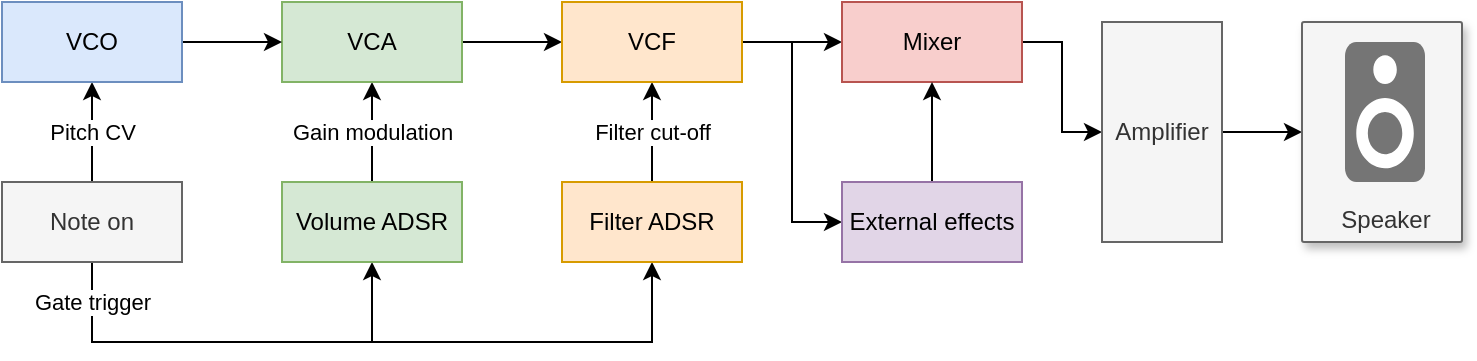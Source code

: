 <mxfile version="13.0.3" type="device"><diagram id="V-0xoJ0jAnjGiVHJaER1" name="Page-1"><mxGraphModel dx="1024" dy="592" grid="1" gridSize="10" guides="1" tooltips="1" connect="1" arrows="1" fold="1" page="1" pageScale="1" pageWidth="1500" pageHeight="800" math="0" shadow="0"><root><mxCell id="0"/><mxCell id="1" parent="0"/><mxCell id="vCgEwkWxDlc7qwbGwKHC-7" value="Pitch CV" style="edgeStyle=orthogonalEdgeStyle;rounded=0;orthogonalLoop=1;jettySize=auto;html=1;" edge="1" parent="1" source="vCgEwkWxDlc7qwbGwKHC-1" target="vCgEwkWxDlc7qwbGwKHC-5"><mxGeometry relative="1" as="geometry"/></mxCell><mxCell id="vCgEwkWxDlc7qwbGwKHC-25" style="edgeStyle=orthogonalEdgeStyle;rounded=0;orthogonalLoop=1;jettySize=auto;html=1;exitX=0.5;exitY=1;exitDx=0;exitDy=0;entryX=0.5;entryY=1;entryDx=0;entryDy=0;" edge="1" parent="1" source="vCgEwkWxDlc7qwbGwKHC-1" target="vCgEwkWxDlc7qwbGwKHC-2"><mxGeometry relative="1" as="geometry"><Array as="points"><mxPoint x="255" y="390"/><mxPoint x="395" y="390"/></Array></mxGeometry></mxCell><mxCell id="vCgEwkWxDlc7qwbGwKHC-26" style="edgeStyle=orthogonalEdgeStyle;rounded=0;orthogonalLoop=1;jettySize=auto;html=1;exitX=0.5;exitY=1;exitDx=0;exitDy=0;entryX=0.5;entryY=1;entryDx=0;entryDy=0;" edge="1" parent="1" source="vCgEwkWxDlc7qwbGwKHC-1" target="vCgEwkWxDlc7qwbGwKHC-3"><mxGeometry relative="1" as="geometry"><Array as="points"><mxPoint x="255" y="390"/><mxPoint x="535" y="390"/></Array></mxGeometry></mxCell><mxCell id="vCgEwkWxDlc7qwbGwKHC-28" value="Gate trigger" style="edgeLabel;html=1;align=center;verticalAlign=middle;resizable=0;points=[];" vertex="1" connectable="0" parent="vCgEwkWxDlc7qwbGwKHC-26"><mxGeometry x="-0.486" y="-1" relative="1" as="geometry"><mxPoint x="-53" y="-21" as="offset"/></mxGeometry></mxCell><mxCell id="vCgEwkWxDlc7qwbGwKHC-1" value="Note on" style="rounded=0;whiteSpace=wrap;html=1;fillColor=#f5f5f5;strokeColor=#666666;fontColor=#333333;" vertex="1" parent="1"><mxGeometry x="210" y="310" width="90" height="40" as="geometry"/></mxCell><mxCell id="vCgEwkWxDlc7qwbGwKHC-10" value="Gain modulation" style="edgeStyle=orthogonalEdgeStyle;rounded=0;orthogonalLoop=1;jettySize=auto;html=1;exitX=0.5;exitY=0;exitDx=0;exitDy=0;entryX=0.5;entryY=1;entryDx=0;entryDy=0;" edge="1" parent="1" source="vCgEwkWxDlc7qwbGwKHC-2" target="vCgEwkWxDlc7qwbGwKHC-4"><mxGeometry relative="1" as="geometry"/></mxCell><mxCell id="vCgEwkWxDlc7qwbGwKHC-2" value="Volume ADSR" style="rounded=0;whiteSpace=wrap;html=1;fillColor=#d5e8d4;strokeColor=#82b366;" vertex="1" parent="1"><mxGeometry x="350" y="310" width="90" height="40" as="geometry"/></mxCell><mxCell id="vCgEwkWxDlc7qwbGwKHC-11" value="Filter cut-off" style="edgeStyle=orthogonalEdgeStyle;rounded=0;orthogonalLoop=1;jettySize=auto;html=1;exitX=0.5;exitY=0;exitDx=0;exitDy=0;entryX=0.5;entryY=1;entryDx=0;entryDy=0;" edge="1" parent="1" source="vCgEwkWxDlc7qwbGwKHC-3" target="vCgEwkWxDlc7qwbGwKHC-6"><mxGeometry relative="1" as="geometry"/></mxCell><mxCell id="vCgEwkWxDlc7qwbGwKHC-3" value="Filter ADSR" style="rounded=0;whiteSpace=wrap;html=1;fillColor=#ffe6cc;strokeColor=#d79b00;" vertex="1" parent="1"><mxGeometry x="490" y="310" width="90" height="40" as="geometry"/></mxCell><mxCell id="vCgEwkWxDlc7qwbGwKHC-13" style="edgeStyle=orthogonalEdgeStyle;rounded=0;orthogonalLoop=1;jettySize=auto;html=1;exitX=1;exitY=0.5;exitDx=0;exitDy=0;entryX=0;entryY=0.5;entryDx=0;entryDy=0;" edge="1" parent="1" source="vCgEwkWxDlc7qwbGwKHC-4" target="vCgEwkWxDlc7qwbGwKHC-6"><mxGeometry relative="1" as="geometry"/></mxCell><mxCell id="vCgEwkWxDlc7qwbGwKHC-4" value="VCA" style="rounded=0;whiteSpace=wrap;html=1;fillColor=#d5e8d4;strokeColor=#82b366;" vertex="1" parent="1"><mxGeometry x="350" y="220" width="90" height="40" as="geometry"/></mxCell><mxCell id="vCgEwkWxDlc7qwbGwKHC-12" style="edgeStyle=orthogonalEdgeStyle;rounded=0;orthogonalLoop=1;jettySize=auto;html=1;exitX=1;exitY=0.5;exitDx=0;exitDy=0;entryX=0;entryY=0.5;entryDx=0;entryDy=0;" edge="1" parent="1" source="vCgEwkWxDlc7qwbGwKHC-5" target="vCgEwkWxDlc7qwbGwKHC-4"><mxGeometry relative="1" as="geometry"/></mxCell><mxCell id="vCgEwkWxDlc7qwbGwKHC-5" value="VCO" style="rounded=0;whiteSpace=wrap;html=1;fillColor=#dae8fc;strokeColor=#6c8ebf;" vertex="1" parent="1"><mxGeometry x="210" y="220" width="90" height="40" as="geometry"/></mxCell><mxCell id="vCgEwkWxDlc7qwbGwKHC-15" style="edgeStyle=orthogonalEdgeStyle;rounded=0;orthogonalLoop=1;jettySize=auto;html=1;exitX=1;exitY=0.5;exitDx=0;exitDy=0;entryX=0;entryY=0.5;entryDx=0;entryDy=0;" edge="1" parent="1" source="vCgEwkWxDlc7qwbGwKHC-6" target="vCgEwkWxDlc7qwbGwKHC-14"><mxGeometry relative="1" as="geometry"/></mxCell><mxCell id="vCgEwkWxDlc7qwbGwKHC-17" style="edgeStyle=orthogonalEdgeStyle;rounded=0;orthogonalLoop=1;jettySize=auto;html=1;exitX=1;exitY=0.5;exitDx=0;exitDy=0;entryX=0;entryY=0.5;entryDx=0;entryDy=0;" edge="1" parent="1" source="vCgEwkWxDlc7qwbGwKHC-6" target="vCgEwkWxDlc7qwbGwKHC-16"><mxGeometry relative="1" as="geometry"/></mxCell><mxCell id="vCgEwkWxDlc7qwbGwKHC-6" value="VCF" style="rounded=0;whiteSpace=wrap;html=1;fillColor=#ffe6cc;strokeColor=#d79b00;" vertex="1" parent="1"><mxGeometry x="490" y="220" width="90" height="40" as="geometry"/></mxCell><mxCell id="vCgEwkWxDlc7qwbGwKHC-19" style="edgeStyle=orthogonalEdgeStyle;rounded=0;orthogonalLoop=1;jettySize=auto;html=1;exitX=1;exitY=0.5;exitDx=0;exitDy=0;entryX=0;entryY=0.5;entryDx=0;entryDy=0;" edge="1" parent="1" source="vCgEwkWxDlc7qwbGwKHC-14" target="vCgEwkWxDlc7qwbGwKHC-21"><mxGeometry relative="1" as="geometry"><mxPoint x="890" y="240" as="targetPoint"/></mxGeometry></mxCell><mxCell id="vCgEwkWxDlc7qwbGwKHC-14" value="Mixer" style="rounded=0;whiteSpace=wrap;html=1;fillColor=#f8cecc;strokeColor=#b85450;" vertex="1" parent="1"><mxGeometry x="630" y="220" width="90" height="40" as="geometry"/></mxCell><mxCell id="vCgEwkWxDlc7qwbGwKHC-18" style="edgeStyle=orthogonalEdgeStyle;rounded=0;orthogonalLoop=1;jettySize=auto;html=1;exitX=0.5;exitY=0;exitDx=0;exitDy=0;entryX=0.5;entryY=1;entryDx=0;entryDy=0;" edge="1" parent="1" source="vCgEwkWxDlc7qwbGwKHC-16" target="vCgEwkWxDlc7qwbGwKHC-14"><mxGeometry relative="1" as="geometry"/></mxCell><mxCell id="vCgEwkWxDlc7qwbGwKHC-16" value="External effects" style="rounded=0;whiteSpace=wrap;html=1;fillColor=#e1d5e7;strokeColor=#9673a6;" vertex="1" parent="1"><mxGeometry x="630" y="310" width="90" height="40" as="geometry"/></mxCell><mxCell id="vCgEwkWxDlc7qwbGwKHC-27" value="" style="edgeStyle=orthogonalEdgeStyle;rounded=0;orthogonalLoop=1;jettySize=auto;html=1;" edge="1" parent="1" source="vCgEwkWxDlc7qwbGwKHC-21" target="vCgEwkWxDlc7qwbGwKHC-22"><mxGeometry relative="1" as="geometry"/></mxCell><mxCell id="vCgEwkWxDlc7qwbGwKHC-21" value="Amplifier" style="rounded=0;whiteSpace=wrap;html=1;fillColor=#f5f5f5;strokeColor=#666666;fontColor=#333333;" vertex="1" parent="1"><mxGeometry x="760" y="230" width="60" height="110" as="geometry"/></mxCell><mxCell id="vCgEwkWxDlc7qwbGwKHC-22" value="Speaker" style="strokeColor=#666666;shadow=1;strokeWidth=1;rounded=1;absoluteArcSize=1;arcSize=2;labelPosition=center;verticalLabelPosition=middle;align=center;verticalAlign=bottom;spacingLeft=4;fontColor=#333333;fontSize=12;whiteSpace=wrap;spacingBottom=2;fillColor=#f5f5f5;" vertex="1" parent="1"><mxGeometry x="860" y="230" width="80" height="110" as="geometry"/></mxCell><mxCell id="vCgEwkWxDlc7qwbGwKHC-23" value="" style="dashed=0;connectable=0;html=1;fillColor=#757575;strokeColor=none;shape=mxgraph.gcp2.speaker;part=1;" vertex="1" parent="vCgEwkWxDlc7qwbGwKHC-22"><mxGeometry x="0.5" width="40" height="70" relative="1" as="geometry"><mxPoint x="-18.5" y="10" as="offset"/></mxGeometry></mxCell></root></mxGraphModel></diagram></mxfile>
